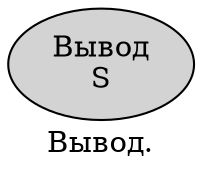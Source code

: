 digraph SENTENCE_2550 {
	graph [label="Вывод."]
	node [style=filled]
		0 [label="Вывод
S" color="" fillcolor=lightgray penwidth=1 shape=ellipse]
}